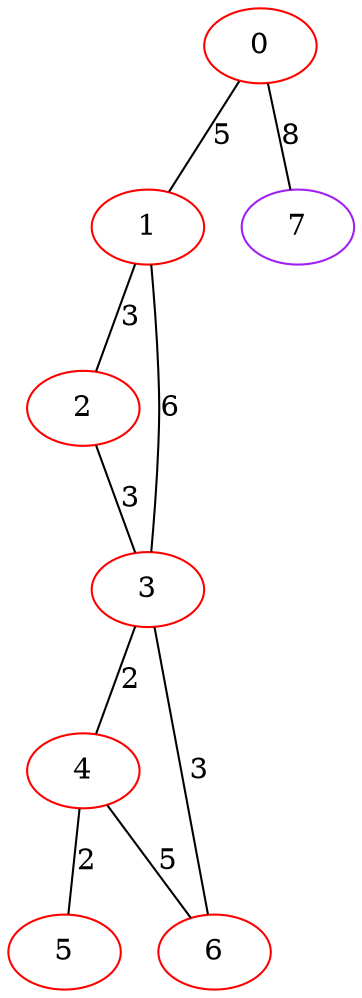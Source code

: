 graph "" {
0 [color=red, weight=1];
1 [color=red, weight=1];
2 [color=red, weight=1];
3 [color=red, weight=1];
4 [color=red, weight=1];
5 [color=red, weight=1];
6 [color=red, weight=1];
7 [color=purple, weight=4];
0 -- 1  [key=0, label=5];
0 -- 7  [key=0, label=8];
1 -- 2  [key=0, label=3];
1 -- 3  [key=0, label=6];
2 -- 3  [key=0, label=3];
3 -- 4  [key=0, label=2];
3 -- 6  [key=0, label=3];
4 -- 5  [key=0, label=2];
4 -- 6  [key=0, label=5];
}
